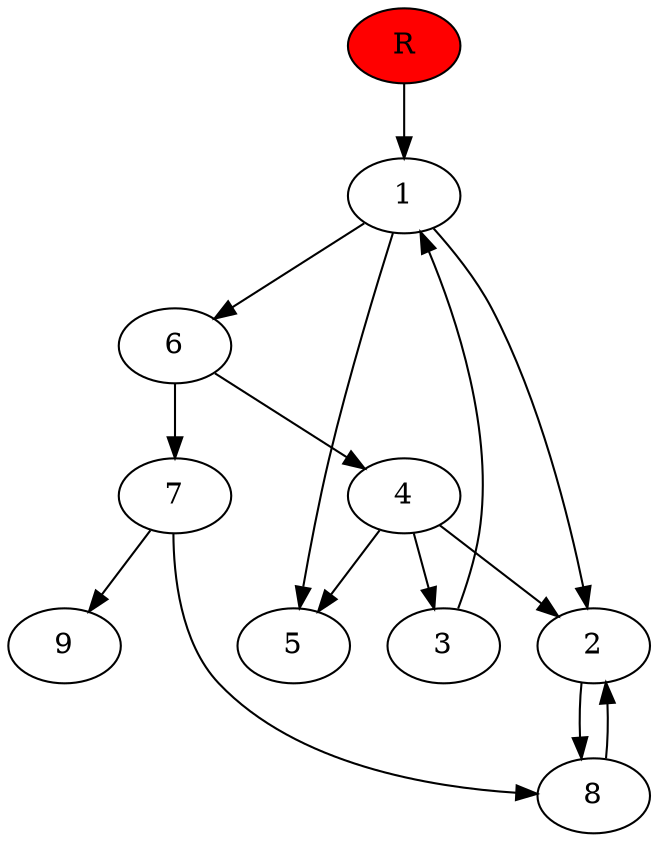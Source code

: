 digraph prb53328 {
	1
	2
	3
	4
	5
	6
	7
	8
	R [fillcolor="#ff0000" style=filled]
	1 -> 2
	1 -> 5
	1 -> 6
	2 -> 8
	3 -> 1
	4 -> 2
	4 -> 3
	4 -> 5
	6 -> 4
	6 -> 7
	7 -> 8
	7 -> 9
	8 -> 2
	R -> 1
}

